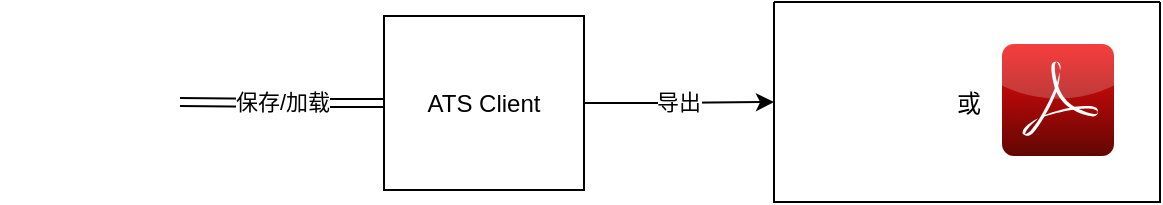 <mxfile version="17.1.3" type="github">
  <diagram id="TSvHupmV6pkLSiCcQYH6" name="第 1 页">
    <mxGraphModel dx="1038" dy="547" grid="1" gridSize="10" guides="1" tooltips="1" connect="1" arrows="1" fold="1" page="1" pageScale="1" pageWidth="827" pageHeight="1169" math="0" shadow="0">
      <root>
        <mxCell id="0" />
        <mxCell id="1" parent="0" />
        <mxCell id="dsRX8kop39yOC1kh61aO-9" value="保存/加载" style="edgeStyle=orthogonalEdgeStyle;shape=link;rounded=0;orthogonalLoop=1;jettySize=auto;html=1;exitX=0;exitY=0.5;exitDx=0;exitDy=0;" edge="1" parent="1" source="Anw84FwX8oitWRvklSUG-17" target="dsRX8kop39yOC1kh61aO-8">
          <mxGeometry relative="1" as="geometry" />
        </mxCell>
        <mxCell id="dsRX8kop39yOC1kh61aO-14" value="导出" style="edgeStyle=orthogonalEdgeStyle;rounded=0;orthogonalLoop=1;jettySize=auto;html=1;exitX=1;exitY=0.5;exitDx=0;exitDy=0;entryX=0;entryY=0.5;entryDx=0;entryDy=0;" edge="1" parent="1" source="Anw84FwX8oitWRvklSUG-17" target="dsRX8kop39yOC1kh61aO-12">
          <mxGeometry relative="1" as="geometry">
            <Array as="points">
              <mxPoint x="440" y="121" />
            </Array>
          </mxGeometry>
        </mxCell>
        <mxCell id="Anw84FwX8oitWRvklSUG-17" value="ATS Client" style="rounded=0;whiteSpace=wrap;html=1;" parent="1" vertex="1">
          <mxGeometry x="302" y="77" width="100" height="87" as="geometry" />
        </mxCell>
        <mxCell id="dsRX8kop39yOC1kh61aO-8" value="" style="shape=image;html=1;verticalAlign=top;verticalLabelPosition=bottom;labelBackgroundColor=#ffffff;imageAspect=0;aspect=fixed;image=https://cdn1.iconfinder.com/data/icons/bootstrap-vol-3/16/filetype-xml-128.png" vertex="1" parent="1">
          <mxGeometry x="110" y="75" width="90" height="90" as="geometry" />
        </mxCell>
        <mxCell id="dsRX8kop39yOC1kh61aO-12" value="" style="swimlane;startSize=0;" vertex="1" parent="1">
          <mxGeometry x="497" y="70" width="193" height="100" as="geometry" />
        </mxCell>
        <mxCell id="dsRX8kop39yOC1kh61aO-10" value="" style="shape=image;html=1;verticalAlign=top;verticalLabelPosition=bottom;labelBackgroundColor=#ffffff;imageAspect=0;aspect=fixed;image=https://cdn0.iconfinder.com/data/icons/logos-microsoft-office-365/128/Microsoft_Office_Mesa_de_trabajo_1-128.png" vertex="1" parent="dsRX8kop39yOC1kh61aO-12">
          <mxGeometry x="20" y="20" width="60" height="60" as="geometry" />
        </mxCell>
        <mxCell id="dsRX8kop39yOC1kh61aO-13" value="" style="dashed=0;outlineConnect=0;html=1;align=center;labelPosition=center;verticalLabelPosition=bottom;verticalAlign=top;shape=mxgraph.webicons.adobe_pdf;fillColor=#F40C0C;gradientColor=#610603" vertex="1" parent="dsRX8kop39yOC1kh61aO-12">
          <mxGeometry x="114" y="21" width="56" height="56" as="geometry" />
        </mxCell>
        <mxCell id="dsRX8kop39yOC1kh61aO-15" value="或" style="text;html=1;resizable=0;autosize=1;align=center;verticalAlign=middle;points=[];fillColor=none;strokeColor=none;rounded=0;" vertex="1" parent="dsRX8kop39yOC1kh61aO-12">
          <mxGeometry x="82" y="41" width="30" height="20" as="geometry" />
        </mxCell>
      </root>
    </mxGraphModel>
  </diagram>
</mxfile>
